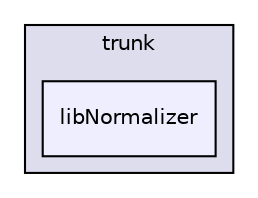 digraph "trunk/libNormalizer" {
  compound=true
  node [ fontsize="10", fontname="Helvetica"];
  edge [ labelfontsize="10", labelfontname="Helvetica"];
  subgraph clusterdir_4e3a55e2a9734425e24eb78aa4793941 {
    graph [ bgcolor="#ddddee", pencolor="black", label="trunk" fontname="Helvetica", fontsize="10", URL="dir_4e3a55e2a9734425e24eb78aa4793941.html"]
  dir_47946c645dafedd266a6f0fdda6ce8cd [shape=box, label="libNormalizer", style="filled", fillcolor="#eeeeff", pencolor="black", URL="dir_47946c645dafedd266a6f0fdda6ce8cd.html"];
  }
}
